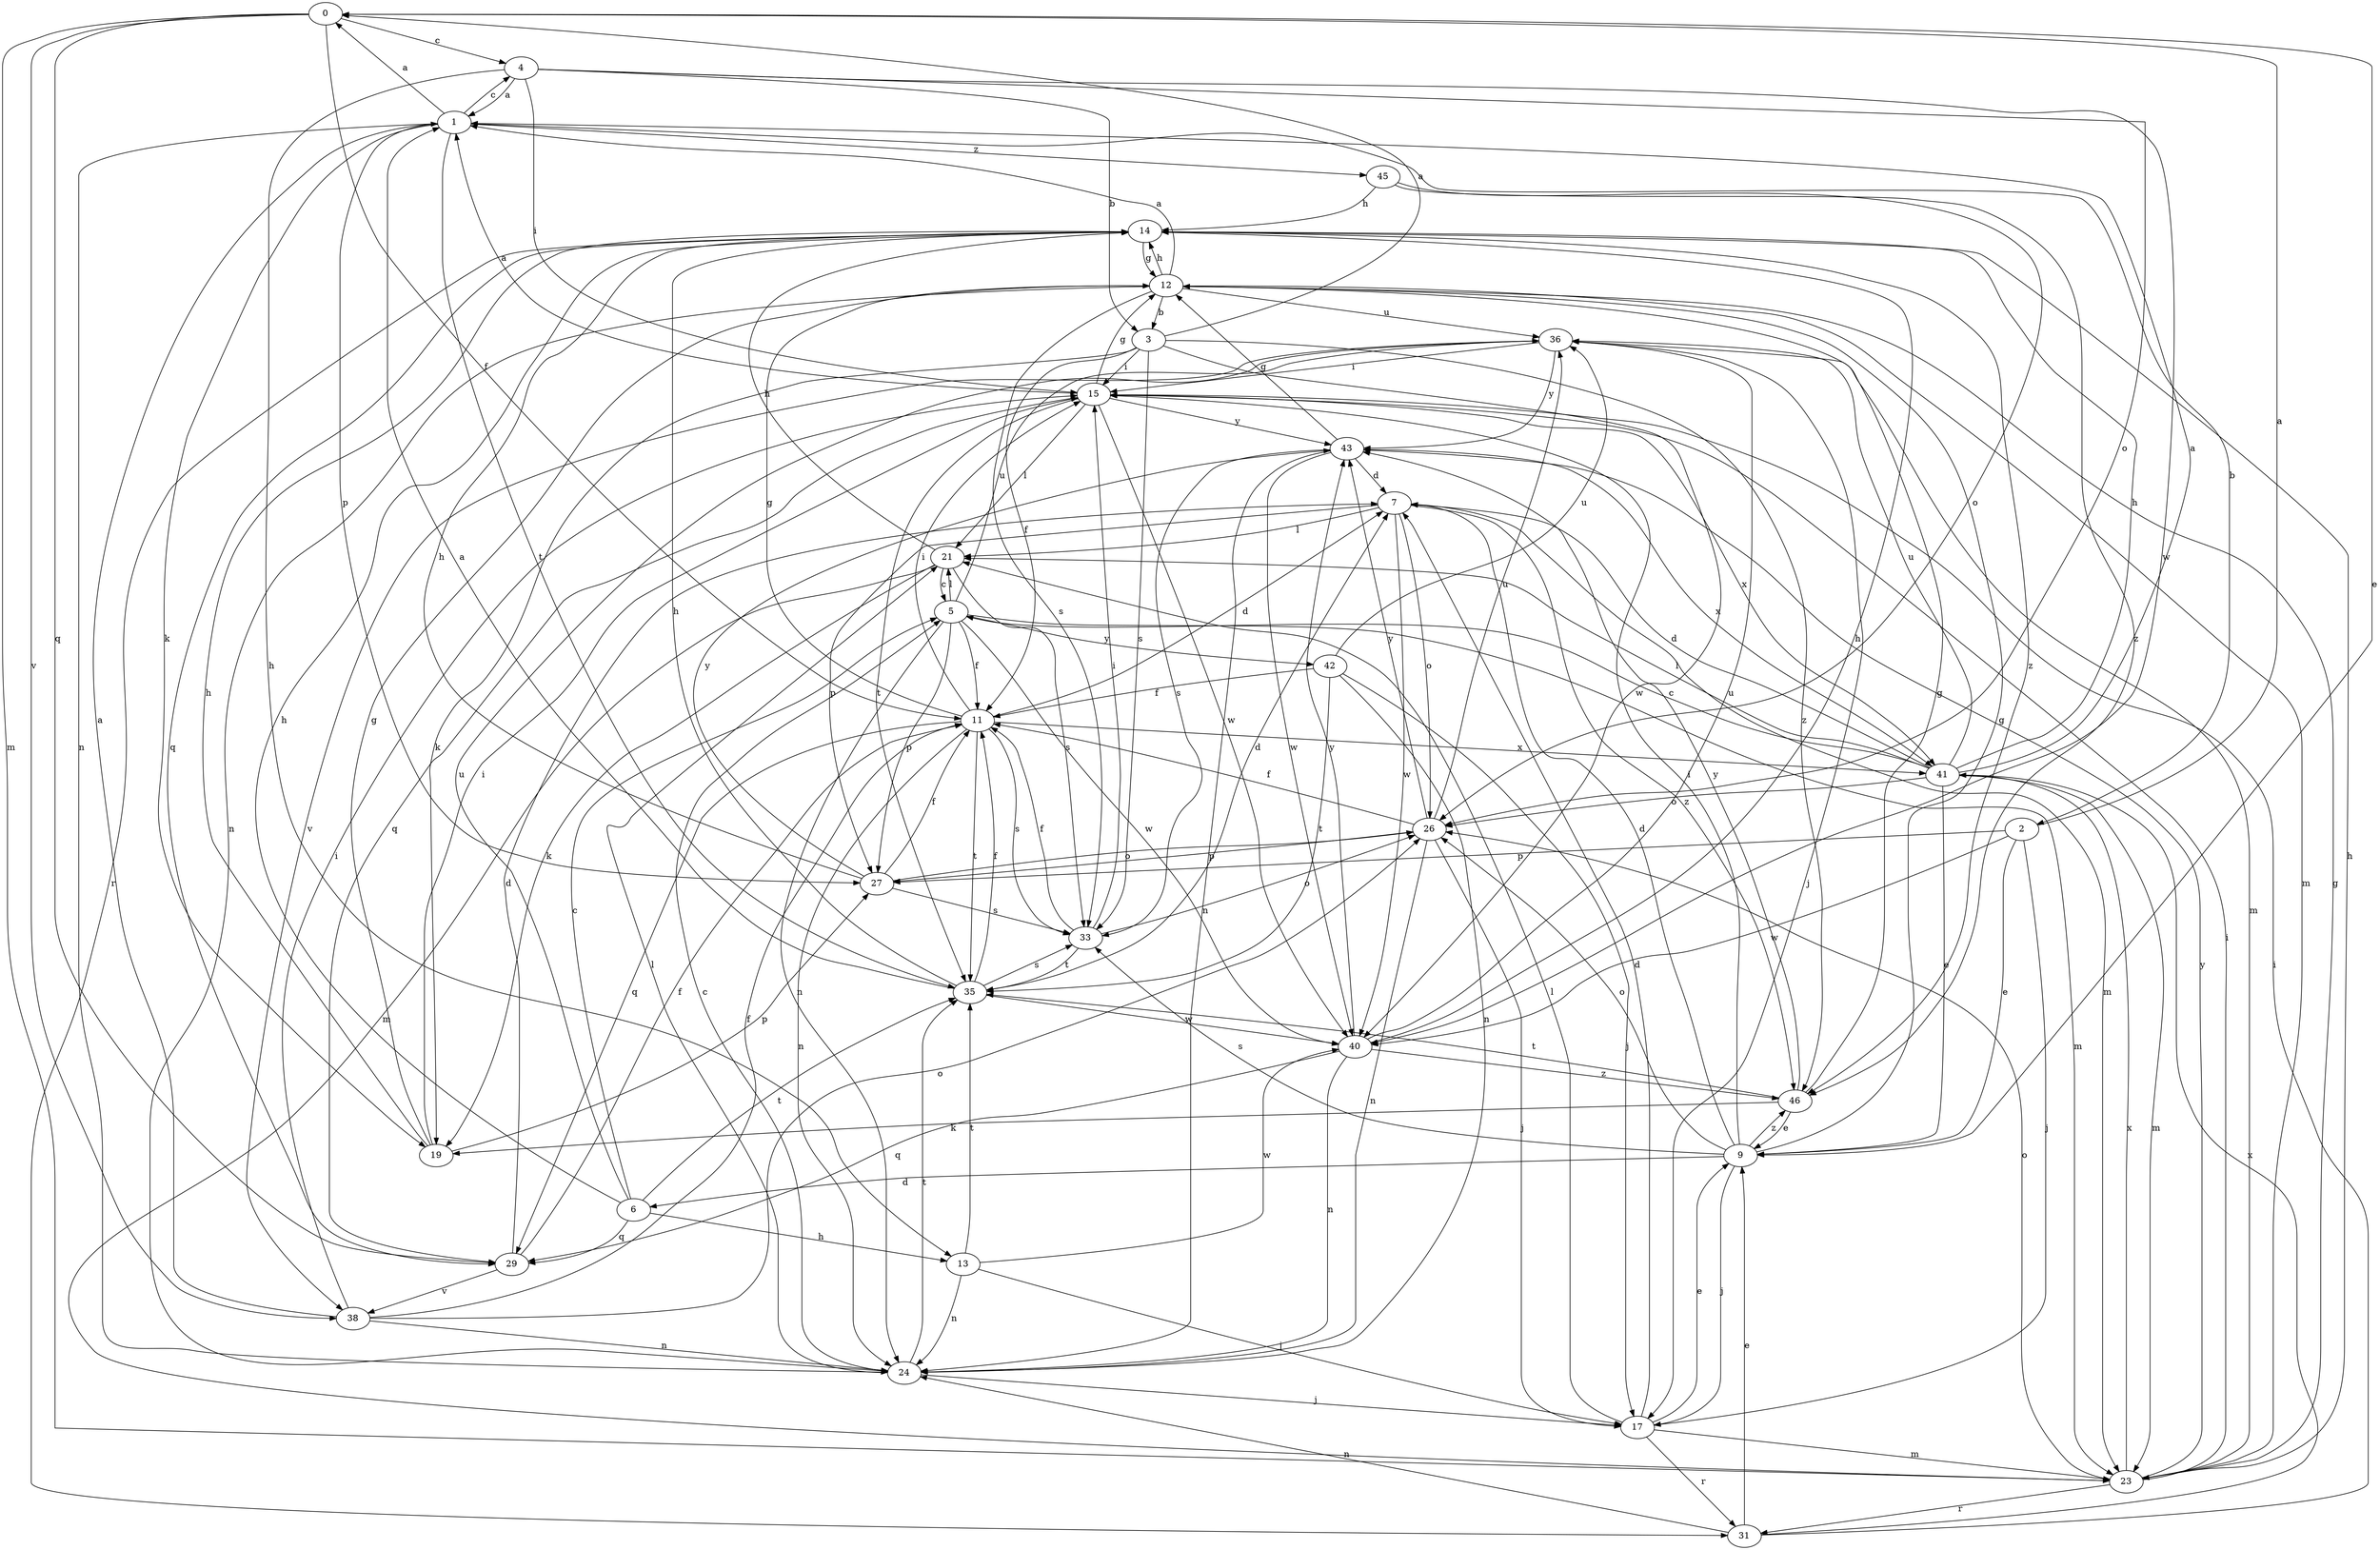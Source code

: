 strict digraph  {
0;
1;
2;
3;
4;
5;
6;
7;
9;
11;
12;
13;
14;
15;
17;
19;
21;
23;
24;
26;
27;
29;
31;
33;
35;
36;
38;
40;
41;
42;
43;
45;
46;
0 -> 4  [label=c];
0 -> 9  [label=e];
0 -> 11  [label=f];
0 -> 23  [label=m];
0 -> 29  [label=q];
0 -> 38  [label=v];
1 -> 0  [label=a];
1 -> 2  [label=b];
1 -> 4  [label=c];
1 -> 19  [label=k];
1 -> 24  [label=n];
1 -> 27  [label=p];
1 -> 35  [label=t];
1 -> 45  [label=z];
2 -> 0  [label=a];
2 -> 9  [label=e];
2 -> 17  [label=j];
2 -> 27  [label=p];
2 -> 40  [label=w];
3 -> 0  [label=a];
3 -> 11  [label=f];
3 -> 15  [label=i];
3 -> 19  [label=k];
3 -> 33  [label=s];
3 -> 40  [label=w];
3 -> 46  [label=z];
4 -> 1  [label=a];
4 -> 3  [label=b];
4 -> 13  [label=h];
4 -> 15  [label=i];
4 -> 26  [label=o];
4 -> 40  [label=w];
5 -> 11  [label=f];
5 -> 21  [label=l];
5 -> 23  [label=m];
5 -> 24  [label=n];
5 -> 27  [label=p];
5 -> 36  [label=u];
5 -> 40  [label=w];
5 -> 42  [label=y];
6 -> 5  [label=c];
6 -> 13  [label=h];
6 -> 14  [label=h];
6 -> 29  [label=q];
6 -> 35  [label=t];
6 -> 36  [label=u];
7 -> 21  [label=l];
7 -> 23  [label=m];
7 -> 26  [label=o];
7 -> 27  [label=p];
7 -> 40  [label=w];
7 -> 46  [label=z];
9 -> 6  [label=d];
9 -> 7  [label=d];
9 -> 12  [label=g];
9 -> 15  [label=i];
9 -> 17  [label=j];
9 -> 26  [label=o];
9 -> 33  [label=s];
9 -> 46  [label=z];
11 -> 7  [label=d];
11 -> 12  [label=g];
11 -> 15  [label=i];
11 -> 24  [label=n];
11 -> 29  [label=q];
11 -> 33  [label=s];
11 -> 35  [label=t];
11 -> 41  [label=x];
12 -> 1  [label=a];
12 -> 3  [label=b];
12 -> 14  [label=h];
12 -> 23  [label=m];
12 -> 24  [label=n];
12 -> 33  [label=s];
12 -> 36  [label=u];
13 -> 17  [label=j];
13 -> 24  [label=n];
13 -> 35  [label=t];
13 -> 40  [label=w];
14 -> 12  [label=g];
14 -> 29  [label=q];
14 -> 31  [label=r];
14 -> 46  [label=z];
15 -> 1  [label=a];
15 -> 12  [label=g];
15 -> 21  [label=l];
15 -> 29  [label=q];
15 -> 35  [label=t];
15 -> 40  [label=w];
15 -> 41  [label=x];
15 -> 43  [label=y];
17 -> 7  [label=d];
17 -> 9  [label=e];
17 -> 21  [label=l];
17 -> 23  [label=m];
17 -> 31  [label=r];
19 -> 12  [label=g];
19 -> 14  [label=h];
19 -> 15  [label=i];
19 -> 27  [label=p];
21 -> 5  [label=c];
21 -> 14  [label=h];
21 -> 19  [label=k];
21 -> 23  [label=m];
21 -> 33  [label=s];
23 -> 12  [label=g];
23 -> 14  [label=h];
23 -> 15  [label=i];
23 -> 26  [label=o];
23 -> 31  [label=r];
23 -> 41  [label=x];
23 -> 43  [label=y];
24 -> 5  [label=c];
24 -> 17  [label=j];
24 -> 21  [label=l];
24 -> 35  [label=t];
26 -> 11  [label=f];
26 -> 17  [label=j];
26 -> 24  [label=n];
26 -> 27  [label=p];
26 -> 36  [label=u];
26 -> 43  [label=y];
27 -> 11  [label=f];
27 -> 14  [label=h];
27 -> 26  [label=o];
27 -> 33  [label=s];
27 -> 43  [label=y];
29 -> 7  [label=d];
29 -> 11  [label=f];
29 -> 38  [label=v];
31 -> 9  [label=e];
31 -> 15  [label=i];
31 -> 24  [label=n];
31 -> 41  [label=x];
33 -> 11  [label=f];
33 -> 15  [label=i];
33 -> 26  [label=o];
33 -> 35  [label=t];
35 -> 1  [label=a];
35 -> 7  [label=d];
35 -> 11  [label=f];
35 -> 14  [label=h];
35 -> 33  [label=s];
35 -> 40  [label=w];
36 -> 15  [label=i];
36 -> 17  [label=j];
36 -> 23  [label=m];
36 -> 38  [label=v];
36 -> 43  [label=y];
38 -> 1  [label=a];
38 -> 11  [label=f];
38 -> 15  [label=i];
38 -> 24  [label=n];
38 -> 26  [label=o];
40 -> 14  [label=h];
40 -> 24  [label=n];
40 -> 29  [label=q];
40 -> 36  [label=u];
40 -> 43  [label=y];
40 -> 46  [label=z];
41 -> 1  [label=a];
41 -> 5  [label=c];
41 -> 7  [label=d];
41 -> 9  [label=e];
41 -> 14  [label=h];
41 -> 21  [label=l];
41 -> 23  [label=m];
41 -> 26  [label=o];
41 -> 36  [label=u];
42 -> 11  [label=f];
42 -> 17  [label=j];
42 -> 24  [label=n];
42 -> 35  [label=t];
42 -> 36  [label=u];
43 -> 7  [label=d];
43 -> 12  [label=g];
43 -> 24  [label=n];
43 -> 33  [label=s];
43 -> 40  [label=w];
43 -> 41  [label=x];
45 -> 14  [label=h];
45 -> 26  [label=o];
45 -> 46  [label=z];
46 -> 9  [label=e];
46 -> 12  [label=g];
46 -> 19  [label=k];
46 -> 35  [label=t];
46 -> 43  [label=y];
}
